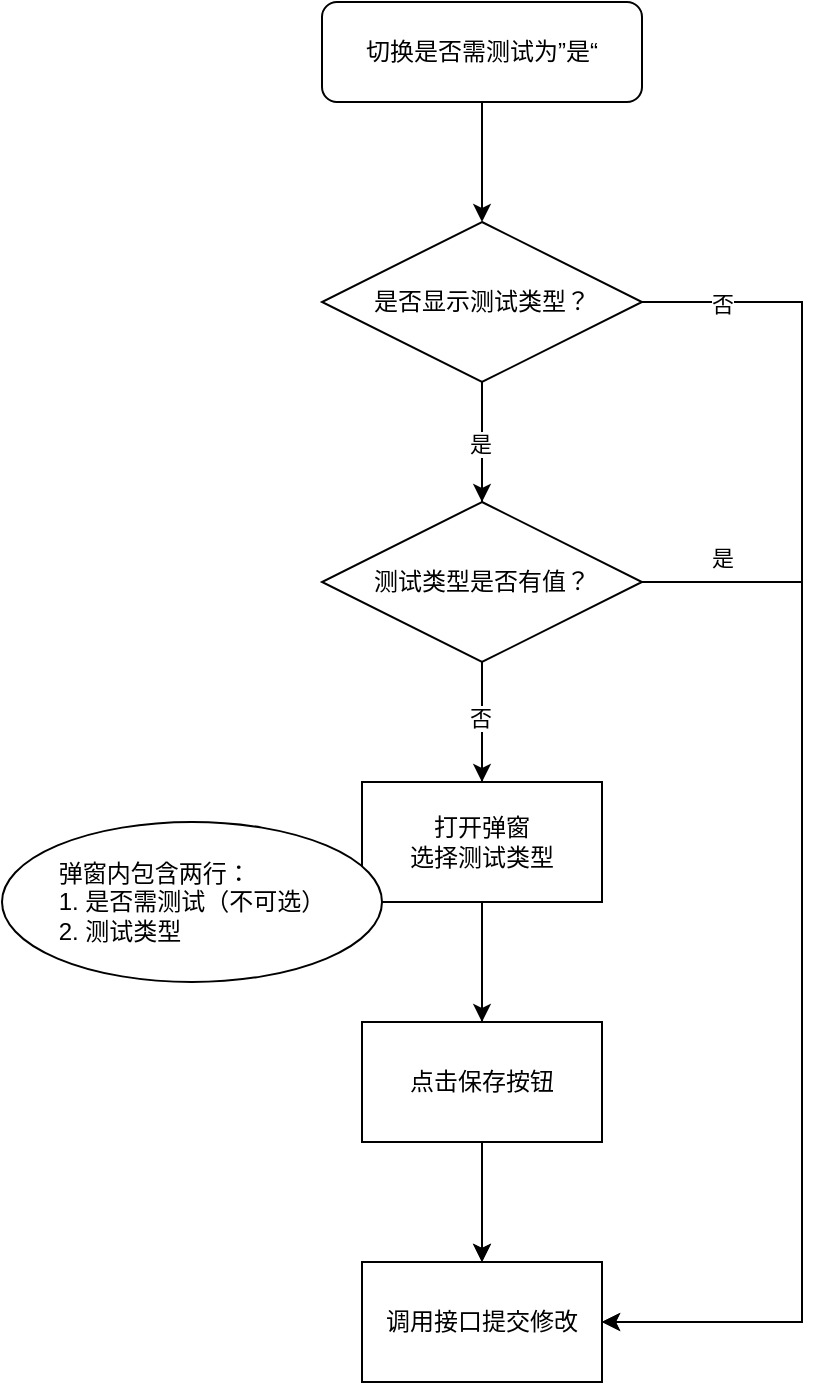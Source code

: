 <mxfile version="20.1.1" type="github">
  <diagram id="igDYwoRN_aJQ4tmGWE_O" name="Page-1">
    <mxGraphModel dx="1426" dy="801" grid="1" gridSize="10" guides="1" tooltips="1" connect="1" arrows="1" fold="1" page="1" pageScale="1" pageWidth="827" pageHeight="1169" math="0" shadow="0">
      <root>
        <mxCell id="0" />
        <mxCell id="1" parent="0" />
        <mxCell id="IQU_McNoChBknDCoL-2u-5" style="edgeStyle=orthogonalEdgeStyle;rounded=0;orthogonalLoop=1;jettySize=auto;html=1;exitX=0.5;exitY=1;exitDx=0;exitDy=0;" edge="1" parent="1" source="IQU_McNoChBknDCoL-2u-1" target="IQU_McNoChBknDCoL-2u-2">
          <mxGeometry relative="1" as="geometry" />
        </mxCell>
        <mxCell id="IQU_McNoChBknDCoL-2u-1" value="切换是否需测试为”是“" style="rounded=1;whiteSpace=wrap;html=1;" vertex="1" parent="1">
          <mxGeometry x="320" y="150" width="160" height="50" as="geometry" />
        </mxCell>
        <mxCell id="IQU_McNoChBknDCoL-2u-4" value="" style="edgeStyle=orthogonalEdgeStyle;rounded=0;orthogonalLoop=1;jettySize=auto;html=1;" edge="1" parent="1" source="IQU_McNoChBknDCoL-2u-2" target="IQU_McNoChBknDCoL-2u-3">
          <mxGeometry relative="1" as="geometry" />
        </mxCell>
        <mxCell id="IQU_McNoChBknDCoL-2u-8" value="" style="edgeStyle=orthogonalEdgeStyle;rounded=0;orthogonalLoop=1;jettySize=auto;html=1;" edge="1" parent="1" source="IQU_McNoChBknDCoL-2u-2" target="IQU_McNoChBknDCoL-2u-7">
          <mxGeometry relative="1" as="geometry" />
        </mxCell>
        <mxCell id="IQU_McNoChBknDCoL-2u-9" value="是" style="edgeLabel;html=1;align=center;verticalAlign=middle;resizable=0;points=[];" vertex="1" connectable="0" parent="IQU_McNoChBknDCoL-2u-8">
          <mxGeometry x="0.025" y="-1" relative="1" as="geometry">
            <mxPoint as="offset" />
          </mxGeometry>
        </mxCell>
        <mxCell id="IQU_McNoChBknDCoL-2u-20" style="edgeStyle=orthogonalEdgeStyle;rounded=0;orthogonalLoop=1;jettySize=auto;html=1;entryX=1;entryY=0.5;entryDx=0;entryDy=0;exitX=1;exitY=0.5;exitDx=0;exitDy=0;" edge="1" parent="1" source="IQU_McNoChBknDCoL-2u-2" target="IQU_McNoChBknDCoL-2u-3">
          <mxGeometry relative="1" as="geometry">
            <mxPoint x="640" y="710" as="targetPoint" />
            <Array as="points">
              <mxPoint x="560" y="300" />
              <mxPoint x="560" y="810" />
            </Array>
          </mxGeometry>
        </mxCell>
        <mxCell id="IQU_McNoChBknDCoL-2u-21" value="否" style="edgeLabel;html=1;align=center;verticalAlign=middle;resizable=0;points=[];" vertex="1" connectable="0" parent="IQU_McNoChBknDCoL-2u-20">
          <mxGeometry x="-0.147" y="1" relative="1" as="geometry">
            <mxPoint x="-41" y="-214" as="offset" />
          </mxGeometry>
        </mxCell>
        <mxCell id="IQU_McNoChBknDCoL-2u-2" value="是否显示测试类型？" style="rhombus;whiteSpace=wrap;html=1;" vertex="1" parent="1">
          <mxGeometry x="320" y="260" width="160" height="80" as="geometry" />
        </mxCell>
        <mxCell id="IQU_McNoChBknDCoL-2u-3" value="调用接口提交修改" style="whiteSpace=wrap;html=1;" vertex="1" parent="1">
          <mxGeometry x="340" y="780" width="120" height="60" as="geometry" />
        </mxCell>
        <mxCell id="IQU_McNoChBknDCoL-2u-11" value="" style="edgeStyle=orthogonalEdgeStyle;rounded=0;orthogonalLoop=1;jettySize=auto;html=1;entryX=1;entryY=0.5;entryDx=0;entryDy=0;exitX=1;exitY=0.5;exitDx=0;exitDy=0;" edge="1" parent="1" source="IQU_McNoChBknDCoL-2u-7" target="IQU_McNoChBknDCoL-2u-3">
          <mxGeometry relative="1" as="geometry">
            <mxPoint x="580" y="480" as="targetPoint" />
            <Array as="points">
              <mxPoint x="560" y="440" />
              <mxPoint x="560" y="810" />
            </Array>
          </mxGeometry>
        </mxCell>
        <mxCell id="IQU_McNoChBknDCoL-2u-12" value="是" style="edgeLabel;html=1;align=center;verticalAlign=middle;resizable=0;points=[];" vertex="1" connectable="0" parent="IQU_McNoChBknDCoL-2u-11">
          <mxGeometry x="-0.648" y="-2" relative="1" as="geometry">
            <mxPoint x="-38" y="-29" as="offset" />
          </mxGeometry>
        </mxCell>
        <mxCell id="IQU_McNoChBknDCoL-2u-14" value="" style="edgeStyle=orthogonalEdgeStyle;rounded=0;orthogonalLoop=1;jettySize=auto;html=1;" edge="1" parent="1" source="IQU_McNoChBknDCoL-2u-7" target="IQU_McNoChBknDCoL-2u-13">
          <mxGeometry relative="1" as="geometry" />
        </mxCell>
        <mxCell id="IQU_McNoChBknDCoL-2u-15" value="否" style="edgeLabel;html=1;align=center;verticalAlign=middle;resizable=0;points=[];" vertex="1" connectable="0" parent="IQU_McNoChBknDCoL-2u-14">
          <mxGeometry x="-0.089" relative="1" as="geometry">
            <mxPoint x="-1" as="offset" />
          </mxGeometry>
        </mxCell>
        <mxCell id="IQU_McNoChBknDCoL-2u-7" value="测试类型是否有值？" style="rhombus;whiteSpace=wrap;html=1;" vertex="1" parent="1">
          <mxGeometry x="320" y="400" width="160" height="80" as="geometry" />
        </mxCell>
        <mxCell id="IQU_McNoChBknDCoL-2u-17" value="" style="edgeStyle=orthogonalEdgeStyle;rounded=0;orthogonalLoop=1;jettySize=auto;html=1;" edge="1" parent="1" source="IQU_McNoChBknDCoL-2u-13" target="IQU_McNoChBknDCoL-2u-16">
          <mxGeometry relative="1" as="geometry" />
        </mxCell>
        <mxCell id="IQU_McNoChBknDCoL-2u-13" value="打开弹窗&lt;br&gt;选择测试类型" style="whiteSpace=wrap;html=1;" vertex="1" parent="1">
          <mxGeometry x="340" y="540" width="120" height="60" as="geometry" />
        </mxCell>
        <mxCell id="IQU_McNoChBknDCoL-2u-19" style="edgeStyle=orthogonalEdgeStyle;rounded=0;orthogonalLoop=1;jettySize=auto;html=1;entryX=0.5;entryY=0;entryDx=0;entryDy=0;" edge="1" parent="1" source="IQU_McNoChBknDCoL-2u-16" target="IQU_McNoChBknDCoL-2u-3">
          <mxGeometry relative="1" as="geometry" />
        </mxCell>
        <mxCell id="IQU_McNoChBknDCoL-2u-16" value="点击保存按钮" style="whiteSpace=wrap;html=1;" vertex="1" parent="1">
          <mxGeometry x="340" y="660" width="120" height="60" as="geometry" />
        </mxCell>
        <mxCell id="IQU_McNoChBknDCoL-2u-22" style="edgeStyle=orthogonalEdgeStyle;rounded=0;orthogonalLoop=1;jettySize=auto;html=1;exitX=0.5;exitY=1;exitDx=0;exitDy=0;" edge="1" parent="1" source="IQU_McNoChBknDCoL-2u-13" target="IQU_McNoChBknDCoL-2u-13">
          <mxGeometry relative="1" as="geometry" />
        </mxCell>
        <mxCell id="IQU_McNoChBknDCoL-2u-23" value="&lt;div style=&quot;text-align: left;&quot;&gt;&lt;span style=&quot;background-color: initial;&quot;&gt;弹窗内包含两行：&lt;/span&gt;&lt;/div&gt;&lt;div style=&quot;text-align: left;&quot;&gt;&lt;span style=&quot;background-color: initial;&quot;&gt;1. 是否需测试（不可选）&lt;/span&gt;&lt;/div&gt;&lt;div style=&quot;text-align: left;&quot;&gt;&lt;span style=&quot;background-color: initial;&quot;&gt;2. 测试类型&lt;/span&gt;&lt;/div&gt;" style="ellipse;whiteSpace=wrap;html=1;" vertex="1" parent="1">
          <mxGeometry x="160" y="560" width="190" height="80" as="geometry" />
        </mxCell>
      </root>
    </mxGraphModel>
  </diagram>
</mxfile>
